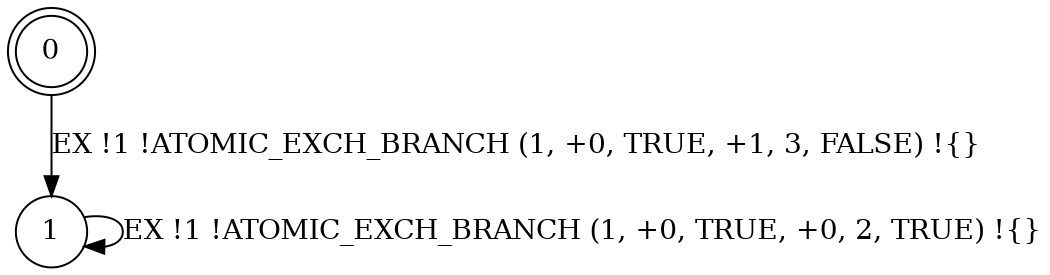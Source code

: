 digraph BCG {
size = "7, 10.5";
center = TRUE;
node [shape = circle];
0 [peripheries = 2];
0 -> 1 [label = "EX !1 !ATOMIC_EXCH_BRANCH (1, +0, TRUE, +1, 3, FALSE) !{}"];
1 -> 1 [label = "EX !1 !ATOMIC_EXCH_BRANCH (1, +0, TRUE, +0, 2, TRUE) !{}"];
}

